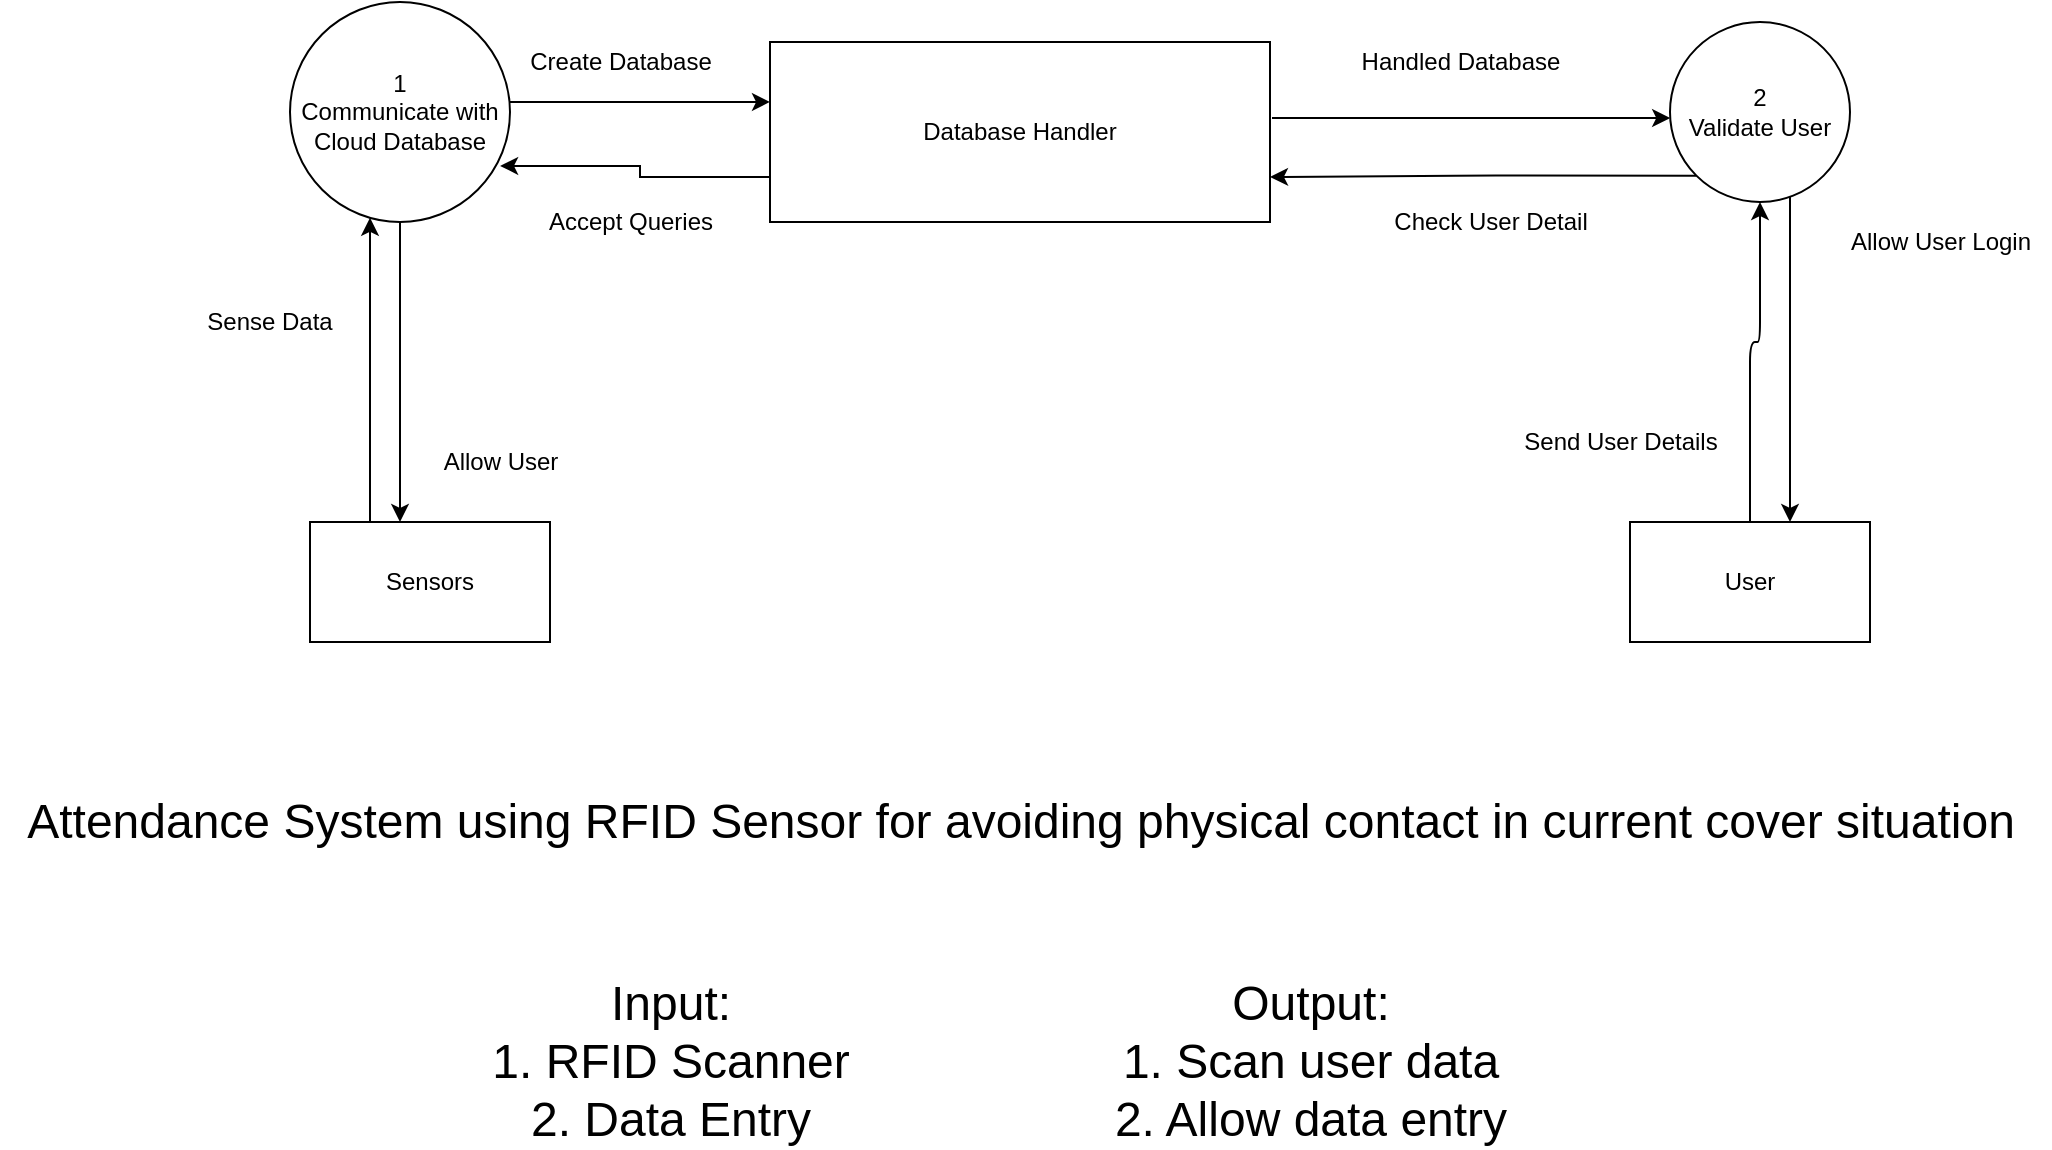 <mxfile version="13.5.8" type="github">
  <diagram id="5vKURd9wYb0xdm8aFSZI" name="Page-1">
    <mxGraphModel dx="2013" dy="560" grid="1" gridSize="10" guides="1" tooltips="1" connect="1" arrows="1" fold="1" page="1" pageScale="1" pageWidth="827" pageHeight="1169" math="0" shadow="0">
      <root>
        <mxCell id="0" />
        <mxCell id="1" parent="0" />
        <mxCell id="NfMMGQNs9Yz0OoEFC2OV-10" value="" style="edgeStyle=orthogonalEdgeStyle;orthogonalLoop=1;jettySize=auto;html=1;entryX=0;entryY=0.333;entryDx=0;entryDy=0;entryPerimeter=0;" edge="1" parent="1" source="NfMMGQNs9Yz0OoEFC2OV-1" target="NfMMGQNs9Yz0OoEFC2OV-32">
          <mxGeometry relative="1" as="geometry">
            <mxPoint x="310" y="120" as="targetPoint" />
            <Array as="points">
              <mxPoint x="210" y="110" />
              <mxPoint x="210" y="110" />
            </Array>
          </mxGeometry>
        </mxCell>
        <mxCell id="NfMMGQNs9Yz0OoEFC2OV-26" style="edgeStyle=orthogonalEdgeStyle;orthogonalLoop=1;jettySize=auto;html=1;exitX=0.5;exitY=1;exitDx=0;exitDy=0;entryX=0.375;entryY=0;entryDx=0;entryDy=0;entryPerimeter=0;" edge="1" parent="1" source="NfMMGQNs9Yz0OoEFC2OV-1" target="NfMMGQNs9Yz0OoEFC2OV-2">
          <mxGeometry relative="1" as="geometry">
            <Array as="points" />
          </mxGeometry>
        </mxCell>
        <mxCell id="NfMMGQNs9Yz0OoEFC2OV-1" value="1&lt;br&gt;Communicate with Cloud Database" style="ellipse;whiteSpace=wrap;html=1;aspect=fixed;" vertex="1" parent="1">
          <mxGeometry x="70" y="60" width="110" height="110" as="geometry" />
        </mxCell>
        <mxCell id="NfMMGQNs9Yz0OoEFC2OV-23" style="edgeStyle=orthogonalEdgeStyle;orthogonalLoop=1;jettySize=auto;html=1;exitX=0.25;exitY=0;exitDx=0;exitDy=0;" edge="1" parent="1" source="NfMMGQNs9Yz0OoEFC2OV-2" target="NfMMGQNs9Yz0OoEFC2OV-1">
          <mxGeometry relative="1" as="geometry">
            <Array as="points">
              <mxPoint x="110" y="200" />
              <mxPoint x="110" y="200" />
            </Array>
          </mxGeometry>
        </mxCell>
        <mxCell id="NfMMGQNs9Yz0OoEFC2OV-2" value="Sensors" style="whiteSpace=wrap;html=1;" vertex="1" parent="1">
          <mxGeometry x="80" y="320" width="120" height="60" as="geometry" />
        </mxCell>
        <mxCell id="NfMMGQNs9Yz0OoEFC2OV-34" style="edgeStyle=orthogonalEdgeStyle;orthogonalLoop=1;jettySize=auto;html=1;exitX=0.75;exitY=0;exitDx=0;exitDy=0;entryX=0.5;entryY=1;entryDx=0;entryDy=0;" edge="1" parent="1" source="NfMMGQNs9Yz0OoEFC2OV-3" target="NfMMGQNs9Yz0OoEFC2OV-11">
          <mxGeometry relative="1" as="geometry">
            <Array as="points">
              <mxPoint x="830" y="340" />
              <mxPoint x="800" y="340" />
              <mxPoint x="800" y="230" />
              <mxPoint x="805" y="230" />
            </Array>
          </mxGeometry>
        </mxCell>
        <mxCell id="NfMMGQNs9Yz0OoEFC2OV-3" value="User" style="whiteSpace=wrap;html=1;" vertex="1" parent="1">
          <mxGeometry x="740" y="320" width="120" height="60" as="geometry" />
        </mxCell>
        <mxCell id="NfMMGQNs9Yz0OoEFC2OV-12" value="" style="edgeStyle=orthogonalEdgeStyle;orthogonalLoop=1;jettySize=auto;html=1;exitX=1.004;exitY=0.422;exitDx=0;exitDy=0;exitPerimeter=0;" edge="1" parent="1" source="NfMMGQNs9Yz0OoEFC2OV-32" target="NfMMGQNs9Yz0OoEFC2OV-11">
          <mxGeometry relative="1" as="geometry">
            <mxPoint x="566" y="120" as="sourcePoint" />
            <Array as="points">
              <mxPoint x="680" y="118" />
              <mxPoint x="680" y="118" />
            </Array>
          </mxGeometry>
        </mxCell>
        <mxCell id="NfMMGQNs9Yz0OoEFC2OV-13" value="" style="edgeStyle=orthogonalEdgeStyle;orthogonalLoop=1;jettySize=auto;html=1;" edge="1" parent="1" source="NfMMGQNs9Yz0OoEFC2OV-11" target="NfMMGQNs9Yz0OoEFC2OV-3">
          <mxGeometry relative="1" as="geometry">
            <Array as="points">
              <mxPoint x="820" y="300" />
              <mxPoint x="820" y="300" />
            </Array>
          </mxGeometry>
        </mxCell>
        <mxCell id="NfMMGQNs9Yz0OoEFC2OV-28" style="edgeStyle=orthogonalEdgeStyle;orthogonalLoop=1;jettySize=auto;html=1;exitX=0;exitY=1;exitDx=0;exitDy=0;entryX=1;entryY=0.75;entryDx=0;entryDy=0;" edge="1" parent="1" source="NfMMGQNs9Yz0OoEFC2OV-11" target="NfMMGQNs9Yz0OoEFC2OV-32">
          <mxGeometry relative="1" as="geometry">
            <mxPoint x="569.072" y="147.04" as="targetPoint" />
            <Array as="points">
              <mxPoint x="663" y="148" />
            </Array>
          </mxGeometry>
        </mxCell>
        <mxCell id="NfMMGQNs9Yz0OoEFC2OV-11" value="2&lt;br&gt;Validate User" style="ellipse;whiteSpace=wrap;html=1;aspect=fixed;" vertex="1" parent="1">
          <mxGeometry x="760" y="70" width="90" height="90" as="geometry" />
        </mxCell>
        <mxCell id="NfMMGQNs9Yz0OoEFC2OV-14" value="Sense Data" style="text;html=1;strokeColor=none;fillColor=none;align=center;verticalAlign=middle;whiteSpace=wrap;" vertex="1" parent="1">
          <mxGeometry x="20" y="210" width="80" height="20" as="geometry" />
        </mxCell>
        <mxCell id="NfMMGQNs9Yz0OoEFC2OV-15" value="Allow User" style="text;html=1;align=center;verticalAlign=middle;resizable=0;points=[];autosize=1;" vertex="1" parent="1">
          <mxGeometry x="140" y="280" width="70" height="20" as="geometry" />
        </mxCell>
        <mxCell id="NfMMGQNs9Yz0OoEFC2OV-22" value="Create Database" style="text;html=1;align=center;verticalAlign=middle;resizable=0;points=[];autosize=1;" vertex="1" parent="1">
          <mxGeometry x="180" y="80" width="110" height="20" as="geometry" />
        </mxCell>
        <mxCell id="NfMMGQNs9Yz0OoEFC2OV-27" value="Handled Database" style="text;html=1;align=center;verticalAlign=middle;resizable=0;points=[];autosize=1;" vertex="1" parent="1">
          <mxGeometry x="600" y="80" width="110" height="20" as="geometry" />
        </mxCell>
        <mxCell id="NfMMGQNs9Yz0OoEFC2OV-29" value="Check User Detail" style="text;html=1;align=center;verticalAlign=middle;resizable=0;points=[];autosize=1;" vertex="1" parent="1">
          <mxGeometry x="615" y="160" width="110" height="20" as="geometry" />
        </mxCell>
        <mxCell id="NfMMGQNs9Yz0OoEFC2OV-31" value="Accept Queries" style="text;html=1;align=center;verticalAlign=middle;resizable=0;points=[];autosize=1;" vertex="1" parent="1">
          <mxGeometry x="190" y="160" width="100" height="20" as="geometry" />
        </mxCell>
        <mxCell id="NfMMGQNs9Yz0OoEFC2OV-39" style="edgeStyle=orthogonalEdgeStyle;rounded=0;orthogonalLoop=1;jettySize=auto;html=1;exitX=0;exitY=0.75;exitDx=0;exitDy=0;entryX=0.955;entryY=0.745;entryDx=0;entryDy=0;entryPerimeter=0;" edge="1" parent="1" source="NfMMGQNs9Yz0OoEFC2OV-32" target="NfMMGQNs9Yz0OoEFC2OV-1">
          <mxGeometry relative="1" as="geometry">
            <mxPoint x="170" y="148" as="targetPoint" />
          </mxGeometry>
        </mxCell>
        <mxCell id="NfMMGQNs9Yz0OoEFC2OV-32" value="Database Handler" style="whiteSpace=wrap;html=1;" vertex="1" parent="1">
          <mxGeometry x="310" y="80" width="250" height="90" as="geometry" />
        </mxCell>
        <mxCell id="NfMMGQNs9Yz0OoEFC2OV-35" value="Send User Details" style="text;html=1;align=center;verticalAlign=middle;resizable=0;points=[];autosize=1;" vertex="1" parent="1">
          <mxGeometry x="680" y="270" width="110" height="20" as="geometry" />
        </mxCell>
        <mxCell id="NfMMGQNs9Yz0OoEFC2OV-36" value="Allow User Login" style="text;html=1;align=center;verticalAlign=middle;resizable=0;points=[];autosize=1;" vertex="1" parent="1">
          <mxGeometry x="840" y="170" width="110" height="20" as="geometry" />
        </mxCell>
        <mxCell id="NfMMGQNs9Yz0OoEFC2OV-51" value="&lt;font style=&quot;font-size: 24px&quot;&gt;Input:&lt;br&gt;1. RFID Scanner&lt;br&gt;2. Data Entry&lt;/font&gt;" style="text;html=1;align=center;verticalAlign=middle;resizable=0;points=[];autosize=1;shadow=0;" vertex="1" parent="1">
          <mxGeometry x="160" y="560" width="200" height="60" as="geometry" />
        </mxCell>
        <mxCell id="NfMMGQNs9Yz0OoEFC2OV-52" value="&lt;font style=&quot;font-size: 24px&quot;&gt;Output:&lt;br&gt;1. Scan user data&lt;br&gt;2. Allow data entry&lt;br&gt;&lt;/font&gt;" style="text;html=1;align=center;verticalAlign=middle;resizable=0;points=[];autosize=1;" vertex="1" parent="1">
          <mxGeometry x="470" y="560" width="220" height="60" as="geometry" />
        </mxCell>
        <mxCell id="NfMMGQNs9Yz0OoEFC2OV-53" value="&lt;font style=&quot;font-size: 24px&quot;&gt;Attendance System using RFID Sensor for avoiding physical contact in current cover situation&lt;/font&gt;" style="text;html=1;align=center;verticalAlign=middle;resizable=0;points=[];autosize=1;" vertex="1" parent="1">
          <mxGeometry x="-75" y="460" width="1020" height="20" as="geometry" />
        </mxCell>
      </root>
    </mxGraphModel>
  </diagram>
</mxfile>
